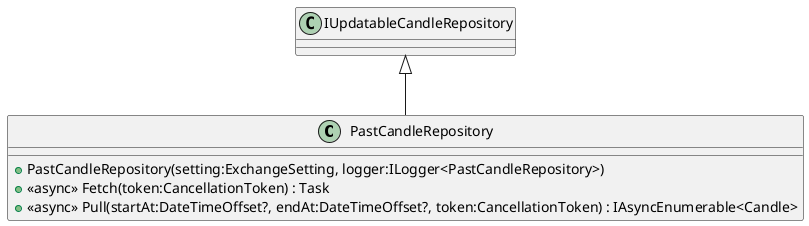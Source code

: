 @startuml
class PastCandleRepository {
    + PastCandleRepository(setting:ExchangeSetting, logger:ILogger<PastCandleRepository>)
    + <<async>> Fetch(token:CancellationToken) : Task
    + <<async>> Pull(startAt:DateTimeOffset?, endAt:DateTimeOffset?, token:CancellationToken) : IAsyncEnumerable<Candle>
}
IUpdatableCandleRepository <|-- PastCandleRepository
@enduml
